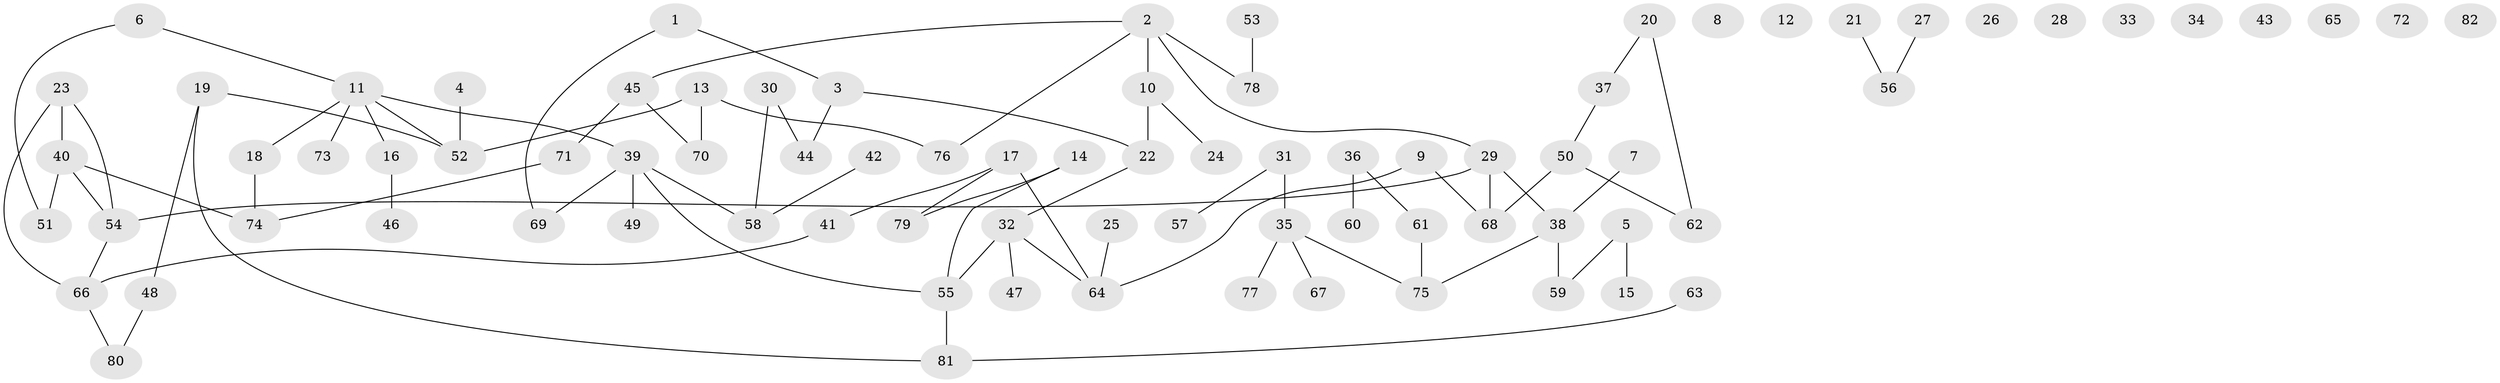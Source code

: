 // coarse degree distribution, {3: 0.34375, 6: 0.03125, 5: 0.09375, 2: 0.15625, 1: 0.3125, 4: 0.0625}
// Generated by graph-tools (version 1.1) at 2025/43/03/06/25 01:43:18]
// undirected, 82 vertices, 85 edges
graph export_dot {
graph [start="1"]
  node [color=gray90,style=filled];
  1;
  2;
  3;
  4;
  5;
  6;
  7;
  8;
  9;
  10;
  11;
  12;
  13;
  14;
  15;
  16;
  17;
  18;
  19;
  20;
  21;
  22;
  23;
  24;
  25;
  26;
  27;
  28;
  29;
  30;
  31;
  32;
  33;
  34;
  35;
  36;
  37;
  38;
  39;
  40;
  41;
  42;
  43;
  44;
  45;
  46;
  47;
  48;
  49;
  50;
  51;
  52;
  53;
  54;
  55;
  56;
  57;
  58;
  59;
  60;
  61;
  62;
  63;
  64;
  65;
  66;
  67;
  68;
  69;
  70;
  71;
  72;
  73;
  74;
  75;
  76;
  77;
  78;
  79;
  80;
  81;
  82;
  1 -- 3;
  1 -- 69;
  2 -- 10;
  2 -- 29;
  2 -- 45;
  2 -- 76;
  2 -- 78;
  3 -- 22;
  3 -- 44;
  4 -- 52;
  5 -- 15;
  5 -- 59;
  6 -- 11;
  6 -- 51;
  7 -- 38;
  9 -- 64;
  9 -- 68;
  10 -- 22;
  10 -- 24;
  11 -- 16;
  11 -- 18;
  11 -- 39;
  11 -- 52;
  11 -- 73;
  13 -- 52;
  13 -- 70;
  13 -- 76;
  14 -- 55;
  14 -- 79;
  16 -- 46;
  17 -- 41;
  17 -- 64;
  17 -- 79;
  18 -- 74;
  19 -- 48;
  19 -- 52;
  19 -- 81;
  20 -- 37;
  20 -- 62;
  21 -- 56;
  22 -- 32;
  23 -- 40;
  23 -- 54;
  23 -- 66;
  25 -- 64;
  27 -- 56;
  29 -- 38;
  29 -- 54;
  29 -- 68;
  30 -- 44;
  30 -- 58;
  31 -- 35;
  31 -- 57;
  32 -- 47;
  32 -- 55;
  32 -- 64;
  35 -- 67;
  35 -- 75;
  35 -- 77;
  36 -- 60;
  36 -- 61;
  37 -- 50;
  38 -- 59;
  38 -- 75;
  39 -- 49;
  39 -- 55;
  39 -- 58;
  39 -- 69;
  40 -- 51;
  40 -- 54;
  40 -- 74;
  41 -- 66;
  42 -- 58;
  45 -- 70;
  45 -- 71;
  48 -- 80;
  50 -- 62;
  50 -- 68;
  53 -- 78;
  54 -- 66;
  55 -- 81;
  61 -- 75;
  63 -- 81;
  66 -- 80;
  71 -- 74;
}

